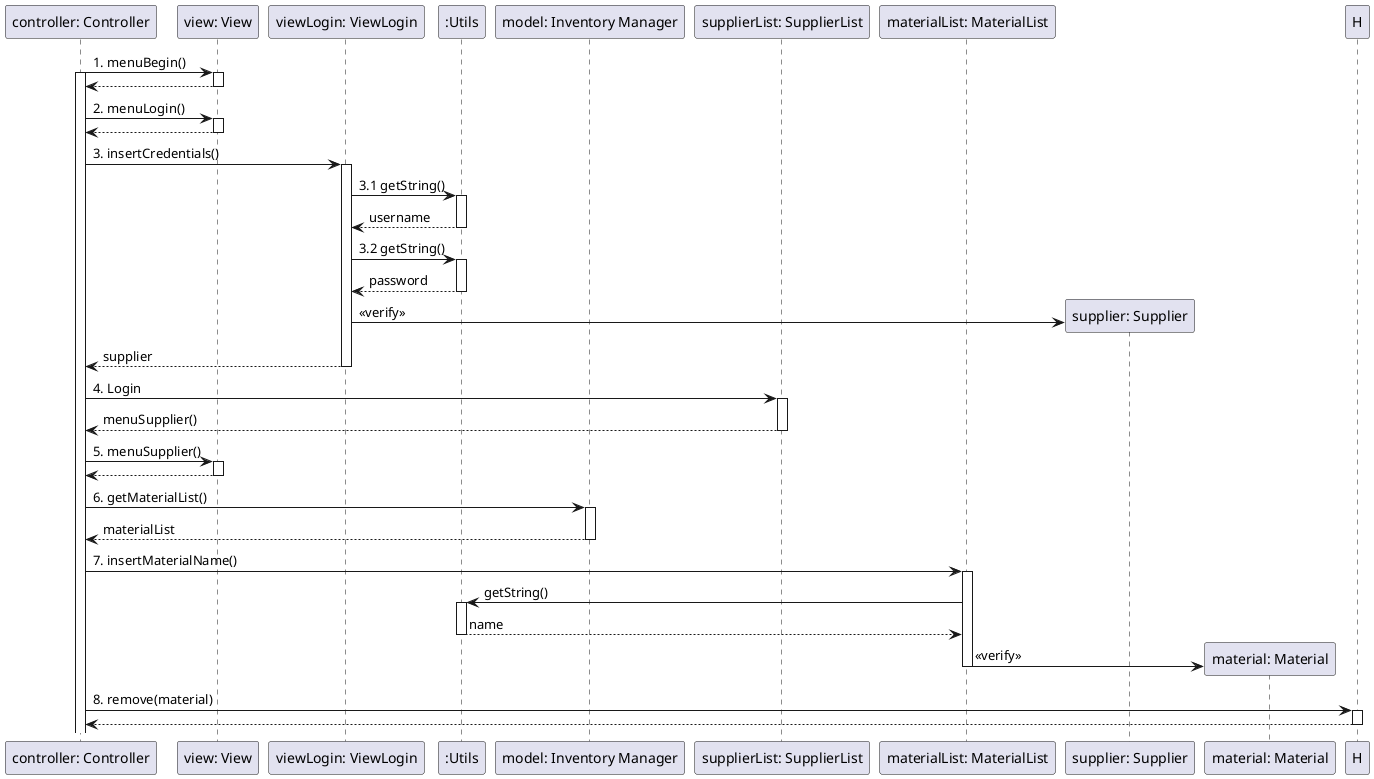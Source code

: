 @startuml
participant "controller: Controller" as A
participant "view: View" as B
participant "viewLogin: ViewLogin" as C
participant ":Utils" as D
participant "model: Inventory Manager" as E
participant "supplierList: SupplierList" as F
participant "materialList: MaterialList" as G

A -> B: 1. menuBegin()
activate A
activate B
return
deactivate B

A -> B: 2. menuLogin()
activate B
return
deactivate B

A -> C: 3. insertCredentials()
activate C
C -> D: 3.1 getString()
activate D
return username
deactivate D
C -> D: 3.2 getString()
activate D
return password
deactivate D
C -> "supplier: Supplier" ** : <<verify>>
C --> A: supplier
deactivate C
A -> F: 4. Login
activate F
return menuSupplier()
deactivate F
A -> B: 5. menuSupplier()
activate B
return
deactivate B

A -> E: 6. getMaterialList()
activate E
return materialList
A -> G: 7. insertMaterialName()
activate G
G -> D: getString()
activate D
return name
G -> "material: Material" ** : <<verify>>
deactivate G

A -> H: 8. remove(material)
activate H
return
@enduml